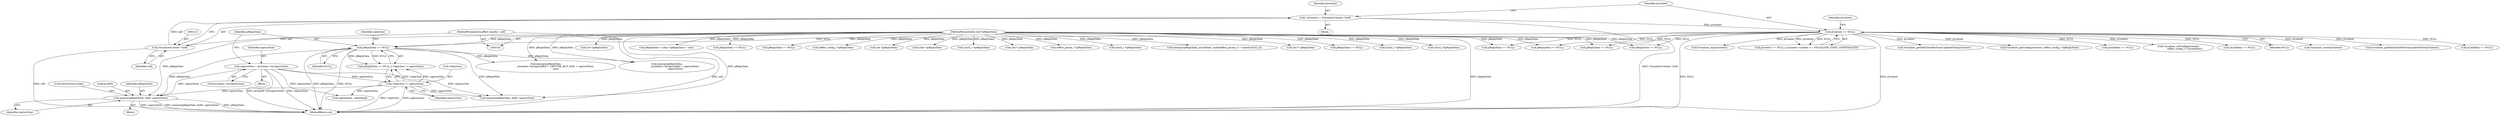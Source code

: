 digraph "1_Android_aeea52da00d210587fb3ed895de3d5f2e0264c88_11@API" {
"1000779" [label="(Call,memset(pReplyData, 0x80, captureSize))"];
"1000621" [label="(Call,pReplyData == NULL)"];
"1000108" [label="(MethodParameterIn,void *pReplyData)"];
"1000119" [label="(Call,pContext == NULL)"];
"1000111" [label="(Call,* pContext = (VisualizerContext *)self)"];
"1000113" [label="(Call,(VisualizerContext *)self)"];
"1000103" [label="(MethodParameterIn,effect_handle_t self)"];
"1000624" [label="(Call,*replySize != captureSize)"];
"1000614" [label="(Call,captureSize = pContext->mCaptureSize)"];
"1000783" [label="(ControlStructure,break;)"];
"1000801" [label="(Call,Visualizer_getDeltaTimeMsFromUpdatedTime(pContext))"];
"1000620" [label="(Call,pReplyData == NULL || *replySize != captureSize)"];
"1000674" [label="(Call,memset(pReplyData, 0x80, captureSize))"];
"1000112" [label="(Identifier,pContext)"];
"1000601" [label="(Call,(int32_t *)pReplyData)"];
"1000926" [label="(Call,(int32_t*)pReplyData)"];
"1000782" [label="(Identifier,captureSize)"];
"1000195" [label="(Call,pReplyData == NULL)"];
"1000778" [label="(Block,)"];
"1000251" [label="(Call,(int *)pReplyData)"];
"1000115" [label="(Identifier,self)"];
"1000207" [label="(Call,Visualizer_getConfig(pContext, (effect_config_t *)pReplyData))"];
"1000623" [label="(Identifier,NULL)"];
"1000739" [label="(Call,memcpy(pReplyData,\n                           pContext->mCaptureBuf + CAPTURE_BUF_SIZE + capturePoint,\n                           size))"];
"1000749" [label="(Call,pReplyData = (char *)pReplyData + size)"];
"1000108" [label="(MethodParameterIn,void *pReplyData)"];
"1000160" [label="(Call,pCmdData == NULL)"];
"1000186" [label="(Call,Visualizer_setConfig(pContext,\n                 (effect_config_t *) pCmdData))"];
"1000169" [label="(Call,pReplyData == NULL)"];
"1000299" [label="(Call,pCmdData == NULL)"];
"1000625" [label="(Call,*replySize)"];
"1000781" [label="(Literal,0x80)"];
"1000616" [label="(Call,pContext->mCaptureSize)"];
"1000313" [label="(Call,pReplyData == NULL)"];
"1000996" [label="(MethodReturn,int)"];
"1000119" [label="(Call,pContext == NULL)"];
"1000209" [label="(Call,(effect_config_t *)pReplyData)"];
"1000621" [label="(Call,pReplyData == NULL)"];
"1000612" [label="(Block,)"];
"1000290" [label="(Call,(int *)pReplyData)"];
"1000752" [label="(Call,(char *)pReplyData)"];
"1000780" [label="(Identifier,pReplyData)"];
"1000718" [label="(Call,captureSize - deltaSmpl)"];
"1000762" [label="(Call,memcpy(pReplyData,\n                       pContext->mCaptureBuf + capturePoint,\n                       captureSize))"];
"1000121" [label="(Identifier,NULL)"];
"1000214" [label="(Call,Visualizer_reset(pContext))"];
"1000642" [label="(Call,Visualizer_getDeltaTimeMsFromUpdatedTime(pContext))"];
"1000501" [label="(Call,(int32_t *)pReplyData)"];
"1000183" [label="(Call,(int *) pReplyData)"];
"1000220" [label="(Call,pReplyData == NULL)"];
"1000779" [label="(Call,memset(pReplyData, 0x80, captureSize))"];
"1000470" [label="(Call,pCmdData == NULL)"];
"1000111" [label="(Call,* pContext = (VisualizerContext *)self)"];
"1000622" [label="(Identifier,pReplyData)"];
"1000137" [label="(Call,pReplyData == NULL)"];
"1000626" [label="(Identifier,replySize)"];
"1000120" [label="(Identifier,pContext)"];
"1000124" [label="(Identifier,pContext)"];
"1000624" [label="(Call,*replySize != captureSize)"];
"1000344" [label="(Call,(effect_param_t *)pReplyData)"];
"1000528" [label="(Call,(int32_t *)pReplyData)"];
"1000614" [label="(Call,captureSize = pContext->mCaptureSize)"];
"1000154" [label="(Call,Visualizer_init(pContext))"];
"1000103" [label="(MethodParameterIn,effect_handle_t self)"];
"1000333" [label="(Call,memcpy(pReplyData, pCmdData, sizeof(effect_param_t) + sizeof(uint32_t)))"];
"1000615" [label="(Identifier,captureSize)"];
"1000259" [label="(Call,pReplyData == NULL)"];
"1000109" [label="(Block,)"];
"1000627" [label="(Identifier,captureSize)"];
"1000151" [label="(Call,(int *) pReplyData)"];
"1000118" [label="(Call,pContext == NULL || pContext->mState == VISUALIZER_STATE_UNINITIALIZED)"];
"1000113" [label="(Call,(VisualizerContext *)self)"];
"1000487" [label="(Call,pReplyData == NULL)"];
"1000779" -> "1000778"  [label="AST: "];
"1000779" -> "1000782"  [label="CFG: "];
"1000780" -> "1000779"  [label="AST: "];
"1000781" -> "1000779"  [label="AST: "];
"1000782" -> "1000779"  [label="AST: "];
"1000783" -> "1000779"  [label="CFG: "];
"1000779" -> "1000996"  [label="DDG: pReplyData"];
"1000779" -> "1000996"  [label="DDG: captureSize"];
"1000779" -> "1000996"  [label="DDG: memset(pReplyData, 0x80, captureSize)"];
"1000621" -> "1000779"  [label="DDG: pReplyData"];
"1000108" -> "1000779"  [label="DDG: pReplyData"];
"1000624" -> "1000779"  [label="DDG: captureSize"];
"1000614" -> "1000779"  [label="DDG: captureSize"];
"1000621" -> "1000620"  [label="AST: "];
"1000621" -> "1000623"  [label="CFG: "];
"1000622" -> "1000621"  [label="AST: "];
"1000623" -> "1000621"  [label="AST: "];
"1000626" -> "1000621"  [label="CFG: "];
"1000620" -> "1000621"  [label="CFG: "];
"1000621" -> "1000996"  [label="DDG: pReplyData"];
"1000621" -> "1000996"  [label="DDG: NULL"];
"1000621" -> "1000620"  [label="DDG: pReplyData"];
"1000621" -> "1000620"  [label="DDG: NULL"];
"1000108" -> "1000621"  [label="DDG: pReplyData"];
"1000119" -> "1000621"  [label="DDG: NULL"];
"1000621" -> "1000674"  [label="DDG: pReplyData"];
"1000621" -> "1000739"  [label="DDG: pReplyData"];
"1000621" -> "1000762"  [label="DDG: pReplyData"];
"1000108" -> "1000102"  [label="AST: "];
"1000108" -> "1000996"  [label="DDG: pReplyData"];
"1000108" -> "1000137"  [label="DDG: pReplyData"];
"1000108" -> "1000151"  [label="DDG: pReplyData"];
"1000108" -> "1000169"  [label="DDG: pReplyData"];
"1000108" -> "1000183"  [label="DDG: pReplyData"];
"1000108" -> "1000195"  [label="DDG: pReplyData"];
"1000108" -> "1000209"  [label="DDG: pReplyData"];
"1000108" -> "1000220"  [label="DDG: pReplyData"];
"1000108" -> "1000251"  [label="DDG: pReplyData"];
"1000108" -> "1000259"  [label="DDG: pReplyData"];
"1000108" -> "1000290"  [label="DDG: pReplyData"];
"1000108" -> "1000313"  [label="DDG: pReplyData"];
"1000108" -> "1000333"  [label="DDG: pReplyData"];
"1000108" -> "1000344"  [label="DDG: pReplyData"];
"1000108" -> "1000487"  [label="DDG: pReplyData"];
"1000108" -> "1000501"  [label="DDG: pReplyData"];
"1000108" -> "1000528"  [label="DDG: pReplyData"];
"1000108" -> "1000601"  [label="DDG: pReplyData"];
"1000108" -> "1000674"  [label="DDG: pReplyData"];
"1000108" -> "1000739"  [label="DDG: pReplyData"];
"1000108" -> "1000749"  [label="DDG: pReplyData"];
"1000108" -> "1000752"  [label="DDG: pReplyData"];
"1000108" -> "1000762"  [label="DDG: pReplyData"];
"1000108" -> "1000926"  [label="DDG: pReplyData"];
"1000119" -> "1000118"  [label="AST: "];
"1000119" -> "1000121"  [label="CFG: "];
"1000120" -> "1000119"  [label="AST: "];
"1000121" -> "1000119"  [label="AST: "];
"1000124" -> "1000119"  [label="CFG: "];
"1000118" -> "1000119"  [label="CFG: "];
"1000119" -> "1000996"  [label="DDG: NULL"];
"1000119" -> "1000996"  [label="DDG: pContext"];
"1000119" -> "1000118"  [label="DDG: pContext"];
"1000119" -> "1000118"  [label="DDG: NULL"];
"1000111" -> "1000119"  [label="DDG: pContext"];
"1000119" -> "1000137"  [label="DDG: NULL"];
"1000119" -> "1000154"  [label="DDG: pContext"];
"1000119" -> "1000160"  [label="DDG: NULL"];
"1000119" -> "1000186"  [label="DDG: pContext"];
"1000119" -> "1000195"  [label="DDG: NULL"];
"1000119" -> "1000207"  [label="DDG: pContext"];
"1000119" -> "1000214"  [label="DDG: pContext"];
"1000119" -> "1000220"  [label="DDG: NULL"];
"1000119" -> "1000259"  [label="DDG: NULL"];
"1000119" -> "1000299"  [label="DDG: NULL"];
"1000119" -> "1000470"  [label="DDG: NULL"];
"1000119" -> "1000642"  [label="DDG: pContext"];
"1000119" -> "1000801"  [label="DDG: pContext"];
"1000111" -> "1000109"  [label="AST: "];
"1000111" -> "1000113"  [label="CFG: "];
"1000112" -> "1000111"  [label="AST: "];
"1000113" -> "1000111"  [label="AST: "];
"1000120" -> "1000111"  [label="CFG: "];
"1000111" -> "1000996"  [label="DDG: (VisualizerContext *)self"];
"1000113" -> "1000111"  [label="DDG: self"];
"1000113" -> "1000115"  [label="CFG: "];
"1000114" -> "1000113"  [label="AST: "];
"1000115" -> "1000113"  [label="AST: "];
"1000113" -> "1000996"  [label="DDG: self"];
"1000103" -> "1000113"  [label="DDG: self"];
"1000103" -> "1000102"  [label="AST: "];
"1000103" -> "1000996"  [label="DDG: self"];
"1000624" -> "1000620"  [label="AST: "];
"1000624" -> "1000627"  [label="CFG: "];
"1000625" -> "1000624"  [label="AST: "];
"1000627" -> "1000624"  [label="AST: "];
"1000620" -> "1000624"  [label="CFG: "];
"1000624" -> "1000996"  [label="DDG: captureSize"];
"1000624" -> "1000996"  [label="DDG: *replySize"];
"1000624" -> "1000620"  [label="DDG: *replySize"];
"1000624" -> "1000620"  [label="DDG: captureSize"];
"1000614" -> "1000624"  [label="DDG: captureSize"];
"1000624" -> "1000674"  [label="DDG: captureSize"];
"1000624" -> "1000718"  [label="DDG: captureSize"];
"1000614" -> "1000612"  [label="AST: "];
"1000614" -> "1000616"  [label="CFG: "];
"1000615" -> "1000614"  [label="AST: "];
"1000616" -> "1000614"  [label="AST: "];
"1000622" -> "1000614"  [label="CFG: "];
"1000614" -> "1000996"  [label="DDG: pContext->mCaptureSize"];
"1000614" -> "1000996"  [label="DDG: captureSize"];
"1000614" -> "1000674"  [label="DDG: captureSize"];
"1000614" -> "1000718"  [label="DDG: captureSize"];
}
